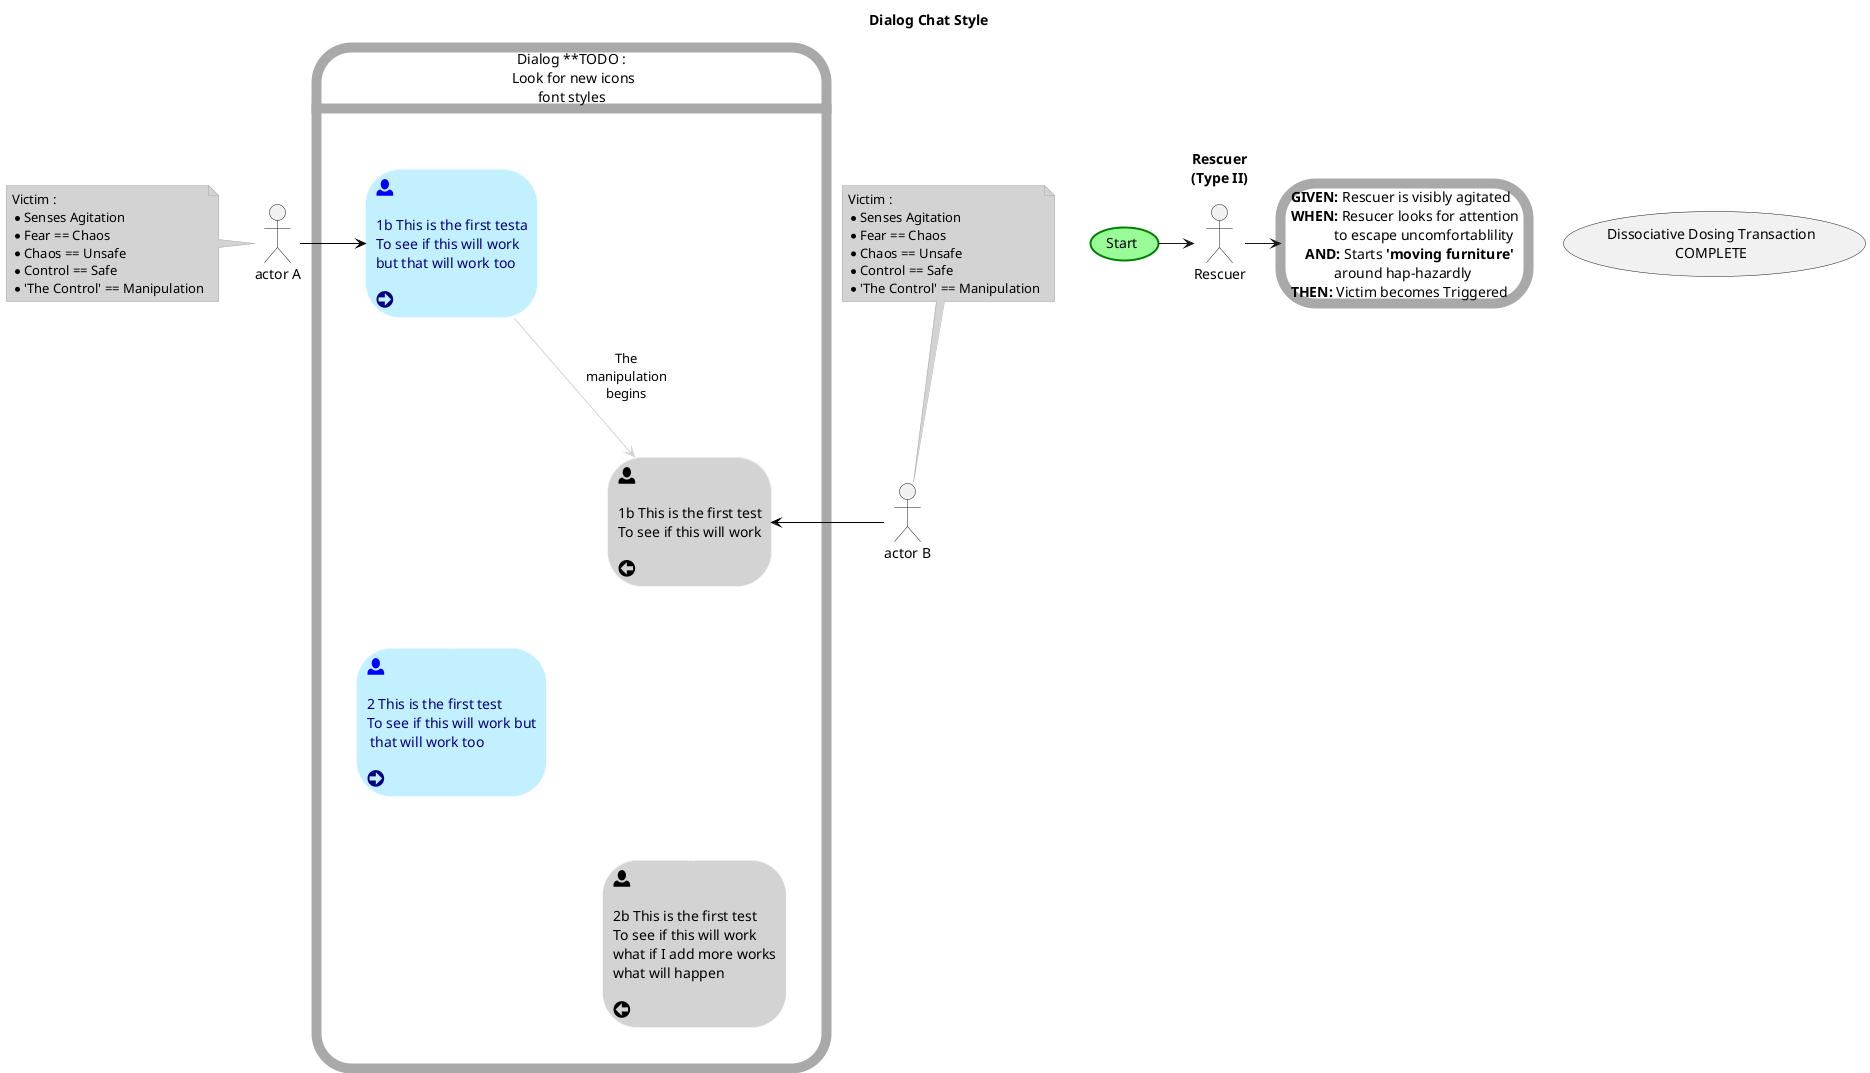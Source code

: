 @startuml

!include <material/account.puml>
' left to right direction
skinparam maxMessageSize 60
hide stereotype
hide header
' skinparam roundCorner 70
skinparam Shadowing false

skinparam rectangle {
    roundCorner 70
    Shadowing false
    borderColor white
    BackgroundColor<<perc>> lightgrey
    fontcolor<<perc>> black
    BackgroundColor<<victim>> application
    fontcolor<<victim>> navy
    fontStyle<<victim>> segoeui
}

skinparam card {
    BackgroundColor white
    borderColor darkgrey
    borderThickness 10
    roundCorner 70
    fontStyle roboto
}

skinparam note {
    BackgroundColor lightgrey
    borderColor darkgrey
}

title Dialog Chat Style

actor "actor A" as actorA
actor "actor B" as actorB

card "Dialog **TODO :\n Look for new icons\nfont styles" as boarder {

    rectangle " " as diagBoxA {
        rectangle rectdiag1 <<victim>> as "
        <color:blue><size:25><&person></size></color>

        1b This is the first testa
        To see if this will work
        but that will work too

        <size:25><&arrow-circle-right></size>
        "
        rectangle rectdiag2 <<victim>> as "
        <color:blue><size:25><&person></size></color>

        2 This is the first test
        To see if this will work but
         that will work too

        <size:25><&arrow-circle-right></size>
        "
    }

    rectangle " " as diagBoxB {
        rectangle rectdiag1b <<perc>> as "
        <color:black><size:25><&person></size></color>

        1b This is the first test
        To see if this will work

        <size:25><&arrow-circle-left></size>
        "
        rectangle rectdiag2b <<perc>> as "
        <color:black><size:25><&person></size></color>

        2b This is the first test
        To see if this will work
        what if I add more works
        what will happen

        <size:25><&arrow-circle-left></size>
        "
    }
}
    note left of actorA
    Victim :
    * Senses Agitation
    * Fear == Chaos
    * Chaos == Unsafe
    * Control == Safe
    * 'The Control' == Manipulation
    end note

    note top of actorB
    Victim :
    * Senses Agitation
    * Fear == Chaos
    * Chaos == Unsafe
    * Control == Safe
    * 'The Control' == Manipulation
    end note

actorA -right-> rectdiag1 #line:black
actorB -left-> rectdiag1b #line:black

rectdiag1 --down-> rectdiag2 #line:white
rectdiag1b --down-> rectdiag2b #line:white

' Convo Flow
rectdiag1 -down-> rectdiag1b #line:lightgrey : The manipulation\nbegins
rectdiag1b -down-> rectdiag2 #line:white
rectdiag2 -down-> rectdiag2b #line:white

' =======================================

card theTrigger <<GWT>> as "
    <b>GIVEN:</b> Rescuer is visibly agitated
    <b>WHEN:</b> Resucer looks for attention
                to escape uncomfortablility
        <b>AND:</b> Starts <b>'moving furniture'</b>
                around hap-hazardly
    <b>THEN:</b> Victim becomes Triggered
    "

    rectangle "Rescuer\n(Type II)" <<rescuer>> as rectRescSetup {
        actor "Rescuer" as rescuer << Agitated >>
    }

    usecase "Start" as start #palegreen;line:green;line.bold
    usecase "Dissociative Dosing Transaction\nCOMPLETE" as doseComplete

    start -> rescuer
    rescuer -right-> theTrigger




@enduml